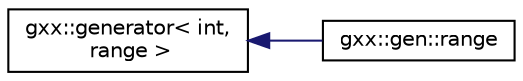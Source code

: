 digraph "Graphical Class Hierarchy"
{
  edge [fontname="Helvetica",fontsize="10",labelfontname="Helvetica",labelfontsize="10"];
  node [fontname="Helvetica",fontsize="10",shape=record];
  rankdir="LR";
  Node1 [label="gxx::generator\< int,\l range \>",height=0.2,width=0.4,color="black", fillcolor="white", style="filled",URL="$classgxx_1_1generator.html"];
  Node1 -> Node2 [dir="back",color="midnightblue",fontsize="10",style="solid",fontname="Helvetica"];
  Node2 [label="gxx::gen::range",height=0.2,width=0.4,color="black", fillcolor="white", style="filled",URL="$classgxx_1_1gen_1_1range.html"];
}
